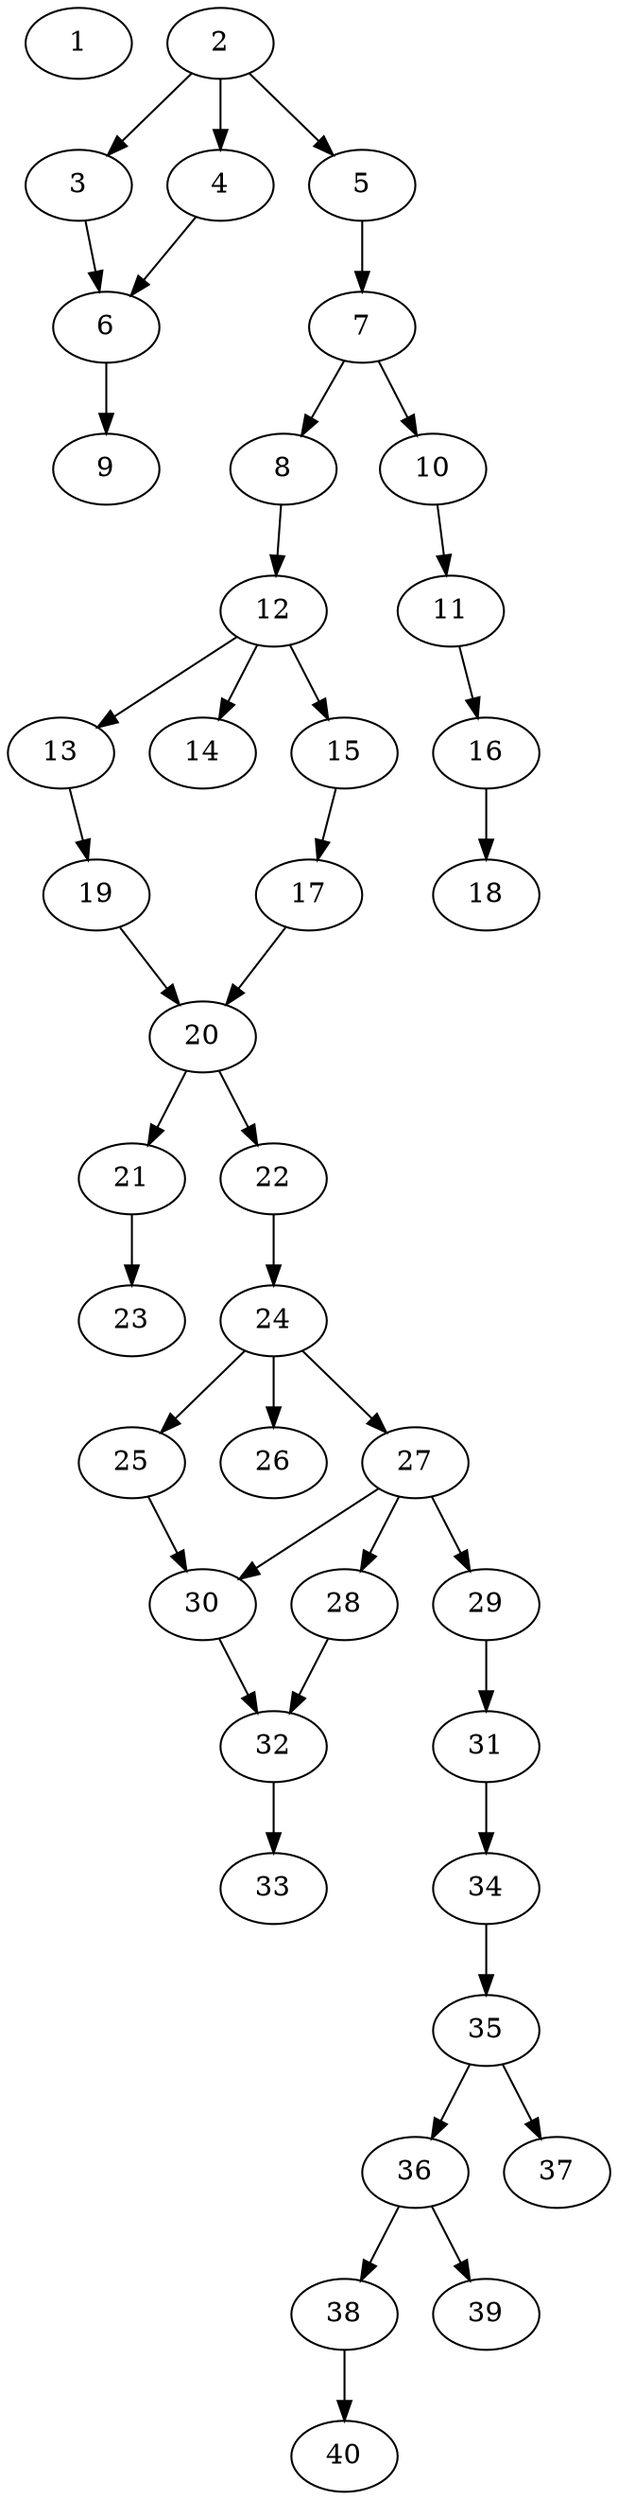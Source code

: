 // DAG automatically generated by daggen at Thu Oct  3 14:06:49 2019
// ./daggen --dot -n 40 --ccr 0.4 --fat 0.3 --regular 0.5 --density 0.5 --mindata 5242880 --maxdata 52428800 
digraph G {
  1 [size="22259200", alpha="0.04", expect_size="8903680"] 
  2 [size="23554560", alpha="0.09", expect_size="9421824"] 
  2 -> 3 [size ="9421824"]
  2 -> 4 [size ="9421824"]
  2 -> 5 [size ="9421824"]
  3 [size="63582720", alpha="0.10", expect_size="25433088"] 
  3 -> 6 [size ="25433088"]
  4 [size="94533120", alpha="0.03", expect_size="37813248"] 
  4 -> 6 [size ="37813248"]
  5 [size="13885440", alpha="0.17", expect_size="5554176"] 
  5 -> 7 [size ="5554176"]
  6 [size="59950080", alpha="0.04", expect_size="23980032"] 
  6 -> 9 [size ="23980032"]
  7 [size="54433280", alpha="0.04", expect_size="21773312"] 
  7 -> 8 [size ="21773312"]
  7 -> 10 [size ="21773312"]
  8 [size="77657600", alpha="0.15", expect_size="31063040"] 
  8 -> 12 [size ="31063040"]
  9 [size="54133760", alpha="0.04", expect_size="21653504"] 
  10 [size="67438080", alpha="0.08", expect_size="26975232"] 
  10 -> 11 [size ="26975232"]
  11 [size="86919680", alpha="0.04", expect_size="34767872"] 
  11 -> 16 [size ="34767872"]
  12 [size="108065280", alpha="0.00", expect_size="43226112"] 
  12 -> 13 [size ="43226112"]
  12 -> 14 [size ="43226112"]
  12 -> 15 [size ="43226112"]
  13 [size="45399040", alpha="0.16", expect_size="18159616"] 
  13 -> 19 [size ="18159616"]
  14 [size="104314880", alpha="0.04", expect_size="41725952"] 
  15 [size="121026560", alpha="0.16", expect_size="48410624"] 
  15 -> 17 [size ="48410624"]
  16 [size="104862720", alpha="0.03", expect_size="41945088"] 
  16 -> 18 [size ="41945088"]
  17 [size="127137280", alpha="0.04", expect_size="50854912"] 
  17 -> 20 [size ="50854912"]
  18 [size="32158720", alpha="0.11", expect_size="12863488"] 
  19 [size="121157120", alpha="0.03", expect_size="48462848"] 
  19 -> 20 [size ="48462848"]
  20 [size="27701760", alpha="0.20", expect_size="11080704"] 
  20 -> 21 [size ="11080704"]
  20 -> 22 [size ="11080704"]
  21 [size="74455040", alpha="0.19", expect_size="29782016"] 
  21 -> 23 [size ="29782016"]
  22 [size="100590080", alpha="0.19", expect_size="40236032"] 
  22 -> 24 [size ="40236032"]
  23 [size="103206400", alpha="0.08", expect_size="41282560"] 
  24 [size="77969920", alpha="0.11", expect_size="31187968"] 
  24 -> 25 [size ="31187968"]
  24 -> 26 [size ="31187968"]
  24 -> 27 [size ="31187968"]
  25 [size="100044800", alpha="0.14", expect_size="40017920"] 
  25 -> 30 [size ="40017920"]
  26 [size="79057920", alpha="0.05", expect_size="31623168"] 
  27 [size="98117120", alpha="0.03", expect_size="39246848"] 
  27 -> 28 [size ="39246848"]
  27 -> 29 [size ="39246848"]
  27 -> 30 [size ="39246848"]
  28 [size="121963520", alpha="0.12", expect_size="48785408"] 
  28 -> 32 [size ="48785408"]
  29 [size="67532800", alpha="0.08", expect_size="27013120"] 
  29 -> 31 [size ="27013120"]
  30 [size="82744320", alpha="0.13", expect_size="33097728"] 
  30 -> 32 [size ="33097728"]
  31 [size="81361920", alpha="0.10", expect_size="32544768"] 
  31 -> 34 [size ="32544768"]
  32 [size="72545280", alpha="0.04", expect_size="29018112"] 
  32 -> 33 [size ="29018112"]
  33 [size="66739200", alpha="0.03", expect_size="26695680"] 
  34 [size="114421760", alpha="0.18", expect_size="45768704"] 
  34 -> 35 [size ="45768704"]
  35 [size="61089280", alpha="0.11", expect_size="24435712"] 
  35 -> 36 [size ="24435712"]
  35 -> 37 [size ="24435712"]
  36 [size="25489920", alpha="0.19", expect_size="10195968"] 
  36 -> 38 [size ="10195968"]
  36 -> 39 [size ="10195968"]
  37 [size="54464000", alpha="0.07", expect_size="21785600"] 
  38 [size="71375360", alpha="0.18", expect_size="28550144"] 
  38 -> 40 [size ="28550144"]
  39 [size="22807040", alpha="0.07", expect_size="9122816"] 
  40 [size="67758080", alpha="0.19", expect_size="27103232"] 
}
